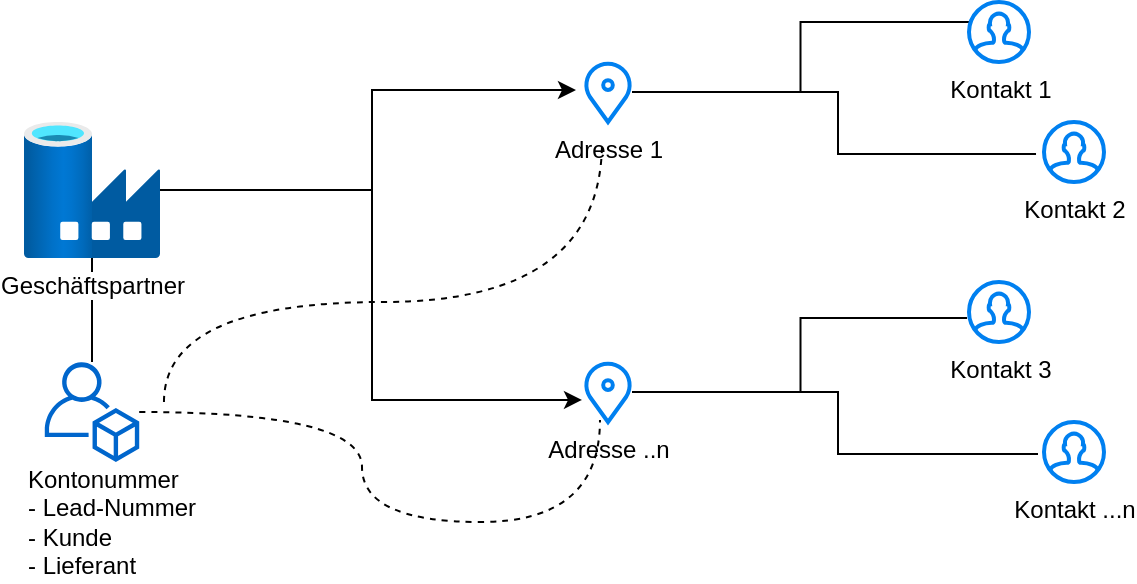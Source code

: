 <mxfile version="15.4.0" type="device"><diagram id="p28XZR37KCH2pVV7S85f" name="Seite-1"><mxGraphModel dx="1086" dy="1975" grid="1" gridSize="10" guides="1" tooltips="1" connect="1" arrows="1" fold="1" page="1" pageScale="1" pageWidth="827" pageHeight="1169" math="0" shadow="0"><root><mxCell id="0"/><mxCell id="1" parent="0"/><mxCell id="wzrv1FhwEgfLsUH8cat4-12" style="edgeStyle=orthogonalEdgeStyle;rounded=0;orthogonalLoop=1;jettySize=auto;html=1;entryX=-0.167;entryY=0.467;entryDx=0;entryDy=0;entryPerimeter=0;" edge="1" parent="1" source="wzrv1FhwEgfLsUH8cat4-3" target="wzrv1FhwEgfLsUH8cat4-6"><mxGeometry relative="1" as="geometry"/></mxCell><mxCell id="wzrv1FhwEgfLsUH8cat4-13" style="edgeStyle=orthogonalEdgeStyle;rounded=0;orthogonalLoop=1;jettySize=auto;html=1;entryX=-0.042;entryY=0.633;entryDx=0;entryDy=0;entryPerimeter=0;" edge="1" parent="1" source="wzrv1FhwEgfLsUH8cat4-3" target="wzrv1FhwEgfLsUH8cat4-7"><mxGeometry relative="1" as="geometry"/></mxCell><mxCell id="wzrv1FhwEgfLsUH8cat4-27" style="edgeStyle=orthogonalEdgeStyle;orthogonalLoop=1;jettySize=auto;html=1;endArrow=none;endFill=0;rounded=0;" edge="1" parent="1" source="wzrv1FhwEgfLsUH8cat4-3" target="wzrv1FhwEgfLsUH8cat4-22"><mxGeometry relative="1" as="geometry"/></mxCell><mxCell id="wzrv1FhwEgfLsUH8cat4-3" value="Geschäftspartner" style="aspect=fixed;html=1;points=[];align=center;image;fontSize=12;image=img/lib/azure2/databases/Data_Factory.svg;imageBorder=none;" vertex="1" parent="1"><mxGeometry x="80" y="40" width="68" height="68" as="geometry"/></mxCell><mxCell id="wzrv1FhwEgfLsUH8cat4-18" style="edgeStyle=orthogonalEdgeStyle;rounded=0;orthogonalLoop=1;jettySize=auto;html=1;entryX=0;entryY=0.333;entryDx=0;entryDy=0;entryPerimeter=0;endArrow=none;endFill=0;" edge="1" parent="1" source="wzrv1FhwEgfLsUH8cat4-6" target="wzrv1FhwEgfLsUH8cat4-8"><mxGeometry relative="1" as="geometry"><mxPoint x="480" y="-50" as="targetPoint"/></mxGeometry></mxCell><mxCell id="wzrv1FhwEgfLsUH8cat4-19" style="edgeStyle=orthogonalEdgeStyle;rounded=0;orthogonalLoop=1;jettySize=auto;html=1;entryX=-0.133;entryY=0.533;entryDx=0;entryDy=0;entryPerimeter=0;endArrow=none;endFill=0;" edge="1" parent="1" source="wzrv1FhwEgfLsUH8cat4-6" target="wzrv1FhwEgfLsUH8cat4-9"><mxGeometry relative="1" as="geometry"/></mxCell><mxCell id="wzrv1FhwEgfLsUH8cat4-6" value="Adresse 1" style="html=1;verticalLabelPosition=bottom;align=center;labelBackgroundColor=#ffffff;verticalAlign=top;strokeWidth=2;strokeColor=#0080F0;shadow=0;dashed=0;shape=mxgraph.ios7.icons.location;" vertex="1" parent="1"><mxGeometry x="360" y="10" width="24" height="30" as="geometry"/></mxCell><mxCell id="wzrv1FhwEgfLsUH8cat4-20" style="edgeStyle=orthogonalEdgeStyle;rounded=0;orthogonalLoop=1;jettySize=auto;html=1;entryX=-0.033;entryY=0.6;entryDx=0;entryDy=0;entryPerimeter=0;endArrow=none;endFill=0;" edge="1" parent="1" source="wzrv1FhwEgfLsUH8cat4-7" target="wzrv1FhwEgfLsUH8cat4-11"><mxGeometry relative="1" as="geometry"/></mxCell><mxCell id="wzrv1FhwEgfLsUH8cat4-21" style="edgeStyle=orthogonalEdgeStyle;rounded=0;orthogonalLoop=1;jettySize=auto;html=1;entryX=-0.1;entryY=0.533;entryDx=0;entryDy=0;entryPerimeter=0;endArrow=none;endFill=0;" edge="1" parent="1" source="wzrv1FhwEgfLsUH8cat4-7" target="wzrv1FhwEgfLsUH8cat4-10"><mxGeometry relative="1" as="geometry"/></mxCell><mxCell id="wzrv1FhwEgfLsUH8cat4-7" value="Adresse ..n" style="html=1;verticalLabelPosition=bottom;align=center;labelBackgroundColor=#ffffff;verticalAlign=top;strokeWidth=2;strokeColor=#0080F0;shadow=0;dashed=0;shape=mxgraph.ios7.icons.location;" vertex="1" parent="1"><mxGeometry x="360" y="160" width="24" height="30" as="geometry"/></mxCell><mxCell id="wzrv1FhwEgfLsUH8cat4-8" value="Kontakt 1" style="html=1;verticalLabelPosition=bottom;align=center;labelBackgroundColor=#ffffff;verticalAlign=top;strokeWidth=2;strokeColor=#0080F0;shadow=0;dashed=0;shape=mxgraph.ios7.icons.user;" vertex="1" parent="1"><mxGeometry x="552.5" y="-20" width="30" height="30" as="geometry"/></mxCell><mxCell id="wzrv1FhwEgfLsUH8cat4-9" value="Kontakt 2" style="html=1;verticalLabelPosition=bottom;align=center;labelBackgroundColor=#ffffff;verticalAlign=top;strokeWidth=2;strokeColor=#0080F0;shadow=0;dashed=0;shape=mxgraph.ios7.icons.user;" vertex="1" parent="1"><mxGeometry x="590" y="40" width="30" height="30" as="geometry"/></mxCell><mxCell id="wzrv1FhwEgfLsUH8cat4-10" value="Kontakt ...n" style="html=1;verticalLabelPosition=bottom;align=center;labelBackgroundColor=#ffffff;verticalAlign=top;strokeWidth=2;strokeColor=#0080F0;shadow=0;dashed=0;shape=mxgraph.ios7.icons.user;" vertex="1" parent="1"><mxGeometry x="590" y="190" width="30" height="30" as="geometry"/></mxCell><mxCell id="wzrv1FhwEgfLsUH8cat4-11" value="Kontakt 3" style="html=1;verticalLabelPosition=bottom;align=center;labelBackgroundColor=#ffffff;verticalAlign=top;strokeWidth=2;strokeColor=#0080F0;shadow=0;dashed=0;shape=mxgraph.ios7.icons.user;" vertex="1" parent="1"><mxGeometry x="552.5" y="120" width="30" height="30" as="geometry"/></mxCell><mxCell id="wzrv1FhwEgfLsUH8cat4-25" style="edgeStyle=orthogonalEdgeStyle;curved=1;orthogonalLoop=1;jettySize=auto;html=1;entryX=0.375;entryY=1.333;entryDx=0;entryDy=0;entryPerimeter=0;endArrow=none;endFill=0;exitX=1.262;exitY=0.4;exitDx=0;exitDy=0;exitPerimeter=0;dashed=1;" edge="1" parent="1" source="wzrv1FhwEgfLsUH8cat4-22" target="wzrv1FhwEgfLsUH8cat4-6"><mxGeometry relative="1" as="geometry"><Array as="points"><mxPoint x="150" y="130"/><mxPoint x="369" y="130"/></Array></mxGeometry></mxCell><mxCell id="wzrv1FhwEgfLsUH8cat4-26" style="edgeStyle=orthogonalEdgeStyle;curved=1;orthogonalLoop=1;jettySize=auto;html=1;entryX=0.333;entryY=0.967;entryDx=0;entryDy=0;entryPerimeter=0;dashed=1;endArrow=none;endFill=0;" edge="1" parent="1" source="wzrv1FhwEgfLsUH8cat4-22" target="wzrv1FhwEgfLsUH8cat4-7"><mxGeometry relative="1" as="geometry"><Array as="points"><mxPoint x="249" y="185"/><mxPoint x="249" y="240"/><mxPoint x="368" y="240"/></Array></mxGeometry></mxCell><mxCell id="wzrv1FhwEgfLsUH8cat4-22" value="" style="sketch=0;outlineConnect=0;fontColor=#232F3E;gradientColor=none;fillColor=#0066CC;strokeColor=none;dashed=0;verticalLabelPosition=bottom;verticalAlign=top;align=center;html=1;fontSize=12;fontStyle=0;aspect=fixed;pointerEvents=1;shape=mxgraph.aws4.organizations_account;" vertex="1" parent="1"><mxGeometry x="90.28" y="160" width="47.44" height="50" as="geometry"/></mxCell><mxCell id="wzrv1FhwEgfLsUH8cat4-23" value="Kontonummer&lt;br&gt;- Lead-Nummer&lt;br&gt;- Kunde&lt;br&gt;- Lieferant" style="text;html=1;resizable=0;autosize=1;align=left;verticalAlign=middle;points=[];fillColor=none;strokeColor=none;rounded=0;" vertex="1" parent="1"><mxGeometry x="80" y="210" width="100" height="60" as="geometry"/></mxCell></root></mxGraphModel></diagram></mxfile>